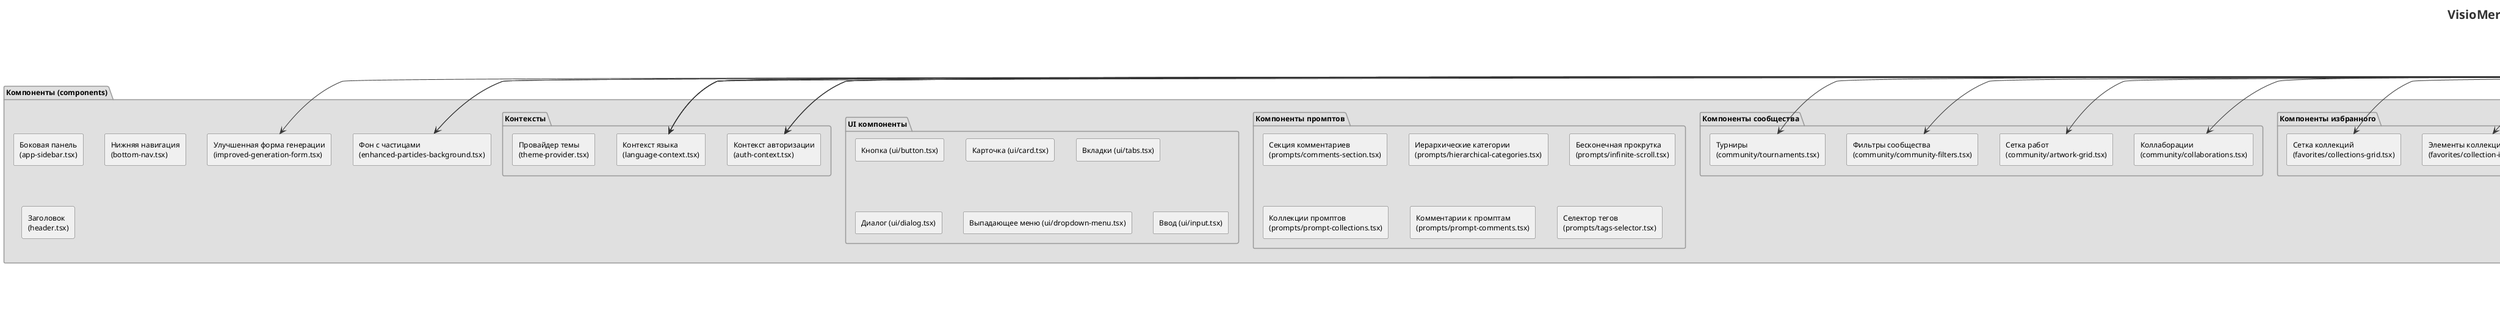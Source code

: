 @startuml VisioMera Evolution - Структура проекта

' Настройка стилей
skinparam componentStyle rectangle
skinparam backgroundColor white
skinparam ArrowColor #333333
skinparam ComponentBackgroundColor #f0f0f0
skinparam PackageBackgroundColor #e0e0e0
skinparam PackageBorderColor #999999
skinparam ComponentBorderColor #666666
skinparam TitleFontSize 20
skinparam TitleFontColor #333333
skinparam DefaultFontSize 12

title VisioMera Evolution - Структура проекта

' Определение пакетов для основных разделов
package "Страницы (app)" as Pages {
  component "Главная (page.tsx)" as HomePage
  component "Сообщество (community/page.tsx)" as CommunityPage
  component "Избранное (favorites/page.tsx)" as FavoritesPage
  component "История (history/page.tsx)" as HistoryPage
  component "Профиль (profile/page.tsx)" as ProfilePage
  component "Настройки (settings/page.tsx)" as SettingsPage
  component "Вход (login/page.tsx)" as LoginPage
  component "Промпты (prompts/page.tsx)" as PromptsPage
  component "Обучение (learning/page.tsx)" as LearningPage
  component "О нас (about/page.tsx)" as AboutPage
}

package "Компоненты (components)" as Components {
  ' Основные компоненты
  component "Улучшенная форма генерации\n(improved-generation-form.tsx)" as ImprovedGenerationForm
  component "Фон с частицами\n(enhanced-particles-background.tsx)" as EnhancedParticlesBackground
  component "Боковая панель\n(app-sidebar.tsx)" as AppSidebar
  component "Нижняя навигация\n(bottom-nav.tsx)" as BottomNav
  component "Заголовок\n(header.tsx)" as Header
  
  ' Компоненты для сообщества
  package "Компоненты сообщества" as CommunityComponents {
    component "Сетка работ\n(community/artwork-grid.tsx)" as ArtworkGrid
    component "Фильтры сообщества\n(community/community-filters.tsx)" as CommunityFilters
    component "Турниры\n(community/tournaments.tsx)" as Tournaments
    component "Коллаборации\n(community/collaborations.tsx)" as Collaborations
  }
  
  ' Компоненты для избранного
  package "Компоненты избранного" as FavoritesComponents {
    component "Сетка коллекций\n(favorites/collections-grid.tsx)" as CollectionsGrid
    component "Элементы коллекции\n(favorites/collection-items.tsx)" as CollectionItems
  }
  
  ' Компоненты для истории
  package "Компоненты истории" as HistoryComponents {
    component "Список истории\n(history/history-list.tsx)" as HistoryList
    component "Статистика генерации\n(generation-statistics.tsx)" as GenerationStatistics
  }
  
  ' Компоненты для промптов
  package "Компоненты промптов" as PromptsComponents {
    component "Секция комментариев\n(prompts/comments-section.tsx)" as CommentsSection
    component "Иерархические категории\n(prompts/hierarchical-categories.tsx)" as HierarchicalCategories
    component "Бесконечная прокрутка\n(prompts/infinite-scroll.tsx)" as InfiniteScroll
    component "Коллекции промптов\n(prompts/prompt-collections.tsx)" as PromptCollections
    component "Комментарии к промптам\n(prompts/prompt-comments.tsx)" as PromptComments
    component "Селектор тегов\n(prompts/tags-selector.tsx)" as TagsSelector
  }
  
  ' UI компоненты
  package "UI компоненты" as UIComponents {
    component "Кнопка (ui/button.tsx)" as Button
    component "Карточка (ui/card.tsx)" as Card
    component "Вкладки (ui/tabs.tsx)" as Tabs
    component "Диалог (ui/dialog.tsx)" as Dialog
    component "Выпадающее меню (ui/dropdown-menu.tsx)" as DropdownMenu
    component "Ввод (ui/input.tsx)" as Input
    ' ... и другие UI компоненты
  }
  
  ' Контексты
  package "Контексты" as Contexts {
    component "Контекст авторизации\n(auth-context.tsx)" as AuthContext
    component "Контекст языка\n(language-context.tsx)" as LanguageContext
    component "Провайдер темы\n(theme-provider.tsx)" as ThemeProvider
  }
}

package "API (app/api)" as API {
  component "Авторизация (auth/)" as AuthAPI
  component "Коллекции (collection/)" as CollectionAPI
  component "Элементы коллекций (collection-items/)" as CollectionItemsAPI
  component "Сообщество (community/)" as CommunityAPI
  component "Избранное (favorites/)" as FavoritesAPI
  component "История (history/)" as HistoryAPI
  component "Промпты (prompts/)" as PromptsAPI
  component "Статистика (statistics/)" as StatisticsAPI
  component "Подписки (subscription/)" as SubscriptionAPI
  component "Пользователи (user/)" as UserAPI
}

package "Модели (models)" as Models {
  component "Пользователь (user.js)" as UserModel
  component "Работа (artwork.js)" as ArtworkModel
  component "Коллекция (collection.js)" as CollectionModel
  component "Коллаборация (collaboration.js)" as CollaborationModel
  component "Турнир (tournament.js)" as TournamentModel
}

package "Сервисы (services)" as Services {
  component "API сервис (api-service.ts)" as APIService
  component "Сервис промптов (prompts-service.ts)" as PromptsService
  component "Сервис пользователей (user-service.ts)" as UserService
}

' Связи между страницами и компонентами
HomePage --> ImprovedGenerationForm
HomePage --> EnhancedParticlesBackground

CommunityPage --> ArtworkGrid
CommunityPage --> CommunityFilters
CommunityPage --> Tournaments
CommunityPage --> Collaborations
CommunityPage --> EnhancedParticlesBackground

FavoritesPage --> CollectionsGrid
FavoritesPage --> CollectionItems
FavoritesPage --> ParticlesBackground

HistoryPage --> HistoryList
HistoryPage --> GenerationStatistics
HistoryPage --> ParticlesBackground

ProfilePage --> ParticlesBackground

' Связи с контекстами
HomePage --> LanguageContext
CommunityPage --> LanguageContext
FavoritesPage --> LanguageContext
FavoritesPage --> AuthContext
HistoryPage --> LanguageContext
HistoryPage --> AuthContext
ProfilePage --> LanguageContext
ProfilePage --> AuthContext

' Связи с API
CommunityPage --> CommunityAPI
FavoritesPage --> FavoritesAPI
HistoryPage --> HistoryAPI
ProfilePage --> UserAPI

' Связи с моделями
CommunityAPI --> ArtworkModel
CommunityAPI --> UserModel
CommunityAPI --> TournamentModel
CommunityAPI --> CollaborationModel
FavoritesAPI --> CollectionModel
HistoryAPI --> ArtworkModel
UserAPI --> UserModel

' Связи с сервисами
CommunityPage --> APIService
FavoritesPage --> APIService
HistoryPage --> APIService
ProfilePage --> UserService

@enduml